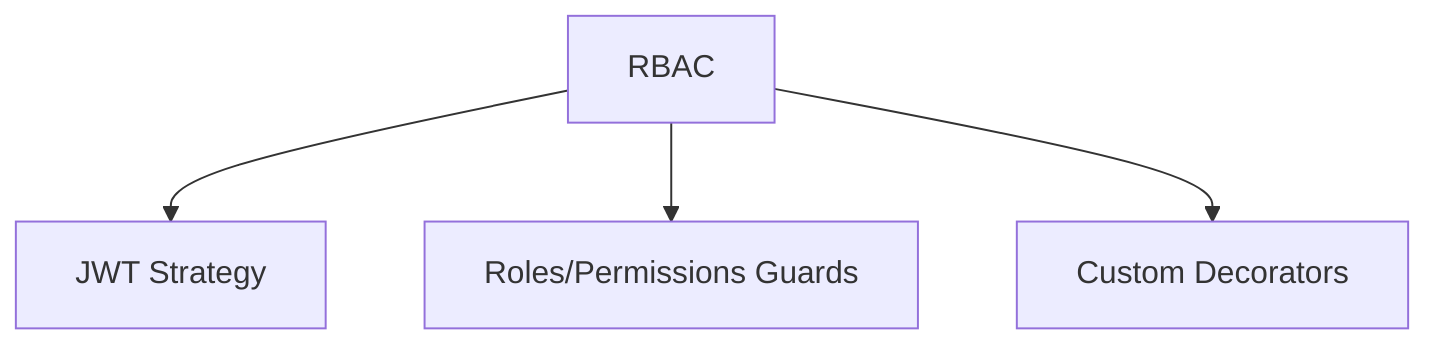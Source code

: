 %% @backgroundColor(#ffffff)
graph TD
    D[RBAC]
    D --> JWT[JWT Strategy]
    D --> Guards[Roles/Permissions Guards]
    D --> Decorators[Custom Decorators]